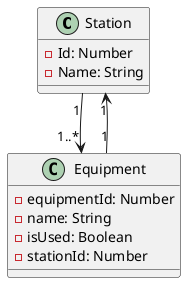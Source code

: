 @startuml

class Station {
    -Id: Number
    -Name: String
    
}

class Equipment {
    -equipmentId: Number
    -name: String
    -isUsed: Boolean
    -stationId: Number
}


Station "1" --> "1..*" Equipment
Equipment "1" --> "1" Station
@enduml
